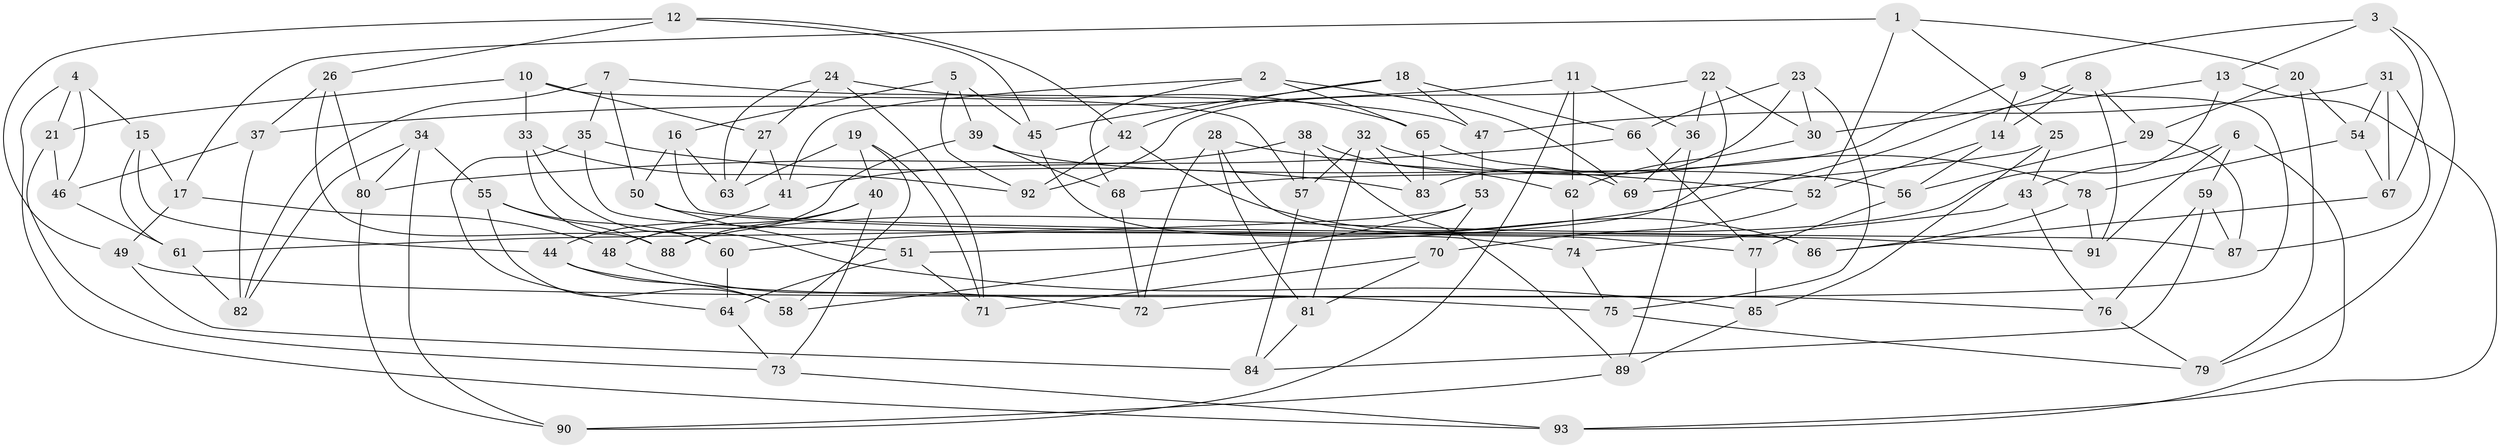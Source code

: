 // Generated by graph-tools (version 1.1) at 2025/56/03/09/25 04:56:38]
// undirected, 93 vertices, 186 edges
graph export_dot {
graph [start="1"]
  node [color=gray90,style=filled];
  1;
  2;
  3;
  4;
  5;
  6;
  7;
  8;
  9;
  10;
  11;
  12;
  13;
  14;
  15;
  16;
  17;
  18;
  19;
  20;
  21;
  22;
  23;
  24;
  25;
  26;
  27;
  28;
  29;
  30;
  31;
  32;
  33;
  34;
  35;
  36;
  37;
  38;
  39;
  40;
  41;
  42;
  43;
  44;
  45;
  46;
  47;
  48;
  49;
  50;
  51;
  52;
  53;
  54;
  55;
  56;
  57;
  58;
  59;
  60;
  61;
  62;
  63;
  64;
  65;
  66;
  67;
  68;
  69;
  70;
  71;
  72;
  73;
  74;
  75;
  76;
  77;
  78;
  79;
  80;
  81;
  82;
  83;
  84;
  85;
  86;
  87;
  88;
  89;
  90;
  91;
  92;
  93;
  1 -- 17;
  1 -- 25;
  1 -- 20;
  1 -- 52;
  2 -- 41;
  2 -- 65;
  2 -- 68;
  2 -- 69;
  3 -- 13;
  3 -- 9;
  3 -- 79;
  3 -- 67;
  4 -- 21;
  4 -- 46;
  4 -- 93;
  4 -- 15;
  5 -- 45;
  5 -- 92;
  5 -- 16;
  5 -- 39;
  6 -- 43;
  6 -- 59;
  6 -- 91;
  6 -- 93;
  7 -- 35;
  7 -- 47;
  7 -- 50;
  7 -- 82;
  8 -- 29;
  8 -- 60;
  8 -- 91;
  8 -- 14;
  9 -- 14;
  9 -- 72;
  9 -- 68;
  10 -- 57;
  10 -- 33;
  10 -- 21;
  10 -- 27;
  11 -- 36;
  11 -- 37;
  11 -- 62;
  11 -- 90;
  12 -- 26;
  12 -- 42;
  12 -- 45;
  12 -- 49;
  13 -- 93;
  13 -- 30;
  13 -- 88;
  14 -- 56;
  14 -- 52;
  15 -- 44;
  15 -- 17;
  15 -- 61;
  16 -- 87;
  16 -- 63;
  16 -- 50;
  17 -- 49;
  17 -- 48;
  18 -- 42;
  18 -- 45;
  18 -- 66;
  18 -- 47;
  19 -- 63;
  19 -- 71;
  19 -- 58;
  19 -- 40;
  20 -- 29;
  20 -- 79;
  20 -- 54;
  21 -- 73;
  21 -- 46;
  22 -- 36;
  22 -- 30;
  22 -- 51;
  22 -- 92;
  23 -- 30;
  23 -- 83;
  23 -- 75;
  23 -- 66;
  24 -- 71;
  24 -- 27;
  24 -- 63;
  24 -- 65;
  25 -- 69;
  25 -- 43;
  25 -- 85;
  26 -- 37;
  26 -- 80;
  26 -- 88;
  27 -- 41;
  27 -- 63;
  28 -- 72;
  28 -- 52;
  28 -- 81;
  28 -- 77;
  29 -- 56;
  29 -- 87;
  30 -- 62;
  31 -- 47;
  31 -- 54;
  31 -- 87;
  31 -- 67;
  32 -- 81;
  32 -- 57;
  32 -- 78;
  32 -- 83;
  33 -- 92;
  33 -- 60;
  33 -- 85;
  34 -- 90;
  34 -- 80;
  34 -- 82;
  34 -- 55;
  35 -- 64;
  35 -- 83;
  35 -- 86;
  36 -- 69;
  36 -- 89;
  37 -- 46;
  37 -- 82;
  38 -- 62;
  38 -- 57;
  38 -- 89;
  38 -- 41;
  39 -- 48;
  39 -- 68;
  39 -- 56;
  40 -- 88;
  40 -- 48;
  40 -- 73;
  41 -- 44;
  42 -- 86;
  42 -- 92;
  43 -- 76;
  43 -- 74;
  44 -- 75;
  44 -- 58;
  45 -- 74;
  46 -- 61;
  47 -- 53;
  48 -- 72;
  49 -- 76;
  49 -- 84;
  50 -- 91;
  50 -- 51;
  51 -- 71;
  51 -- 64;
  52 -- 70;
  53 -- 58;
  53 -- 70;
  53 -- 61;
  54 -- 67;
  54 -- 78;
  55 -- 60;
  55 -- 58;
  55 -- 88;
  56 -- 77;
  57 -- 84;
  59 -- 76;
  59 -- 84;
  59 -- 87;
  60 -- 64;
  61 -- 82;
  62 -- 74;
  64 -- 73;
  65 -- 69;
  65 -- 83;
  66 -- 77;
  66 -- 80;
  67 -- 86;
  68 -- 72;
  70 -- 71;
  70 -- 81;
  73 -- 93;
  74 -- 75;
  75 -- 79;
  76 -- 79;
  77 -- 85;
  78 -- 91;
  78 -- 86;
  80 -- 90;
  81 -- 84;
  85 -- 89;
  89 -- 90;
}
